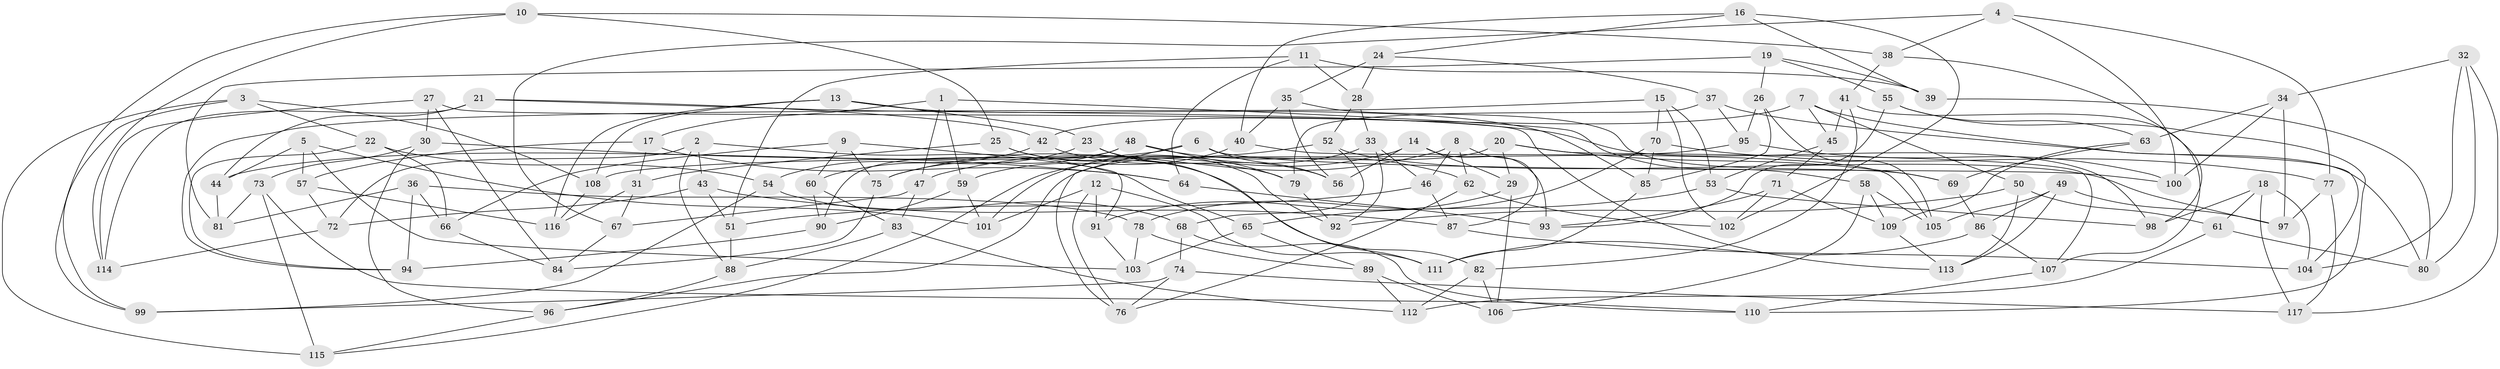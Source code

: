 // coarse degree distribution, {7: 0.16666666666666666, 8: 0.1111111111111111, 9: 0.16666666666666666, 6: 0.08333333333333333, 5: 0.1388888888888889, 10: 0.1111111111111111, 4: 0.1111111111111111, 11: 0.027777777777777776, 3: 0.05555555555555555, 2: 0.027777777777777776}
// Generated by graph-tools (version 1.1) at 2025/54/03/04/25 22:54:02]
// undirected, 117 vertices, 234 edges
graph export_dot {
  node [color=gray90,style=filled];
  1;
  2;
  3;
  4;
  5;
  6;
  7;
  8;
  9;
  10;
  11;
  12;
  13;
  14;
  15;
  16;
  17;
  18;
  19;
  20;
  21;
  22;
  23;
  24;
  25;
  26;
  27;
  28;
  29;
  30;
  31;
  32;
  33;
  34;
  35;
  36;
  37;
  38;
  39;
  40;
  41;
  42;
  43;
  44;
  45;
  46;
  47;
  48;
  49;
  50;
  51;
  52;
  53;
  54;
  55;
  56;
  57;
  58;
  59;
  60;
  61;
  62;
  63;
  64;
  65;
  66;
  67;
  68;
  69;
  70;
  71;
  72;
  73;
  74;
  75;
  76;
  77;
  78;
  79;
  80;
  81;
  82;
  83;
  84;
  85;
  86;
  87;
  88;
  89;
  90;
  91;
  92;
  93;
  94;
  95;
  96;
  97;
  98;
  99;
  100;
  101;
  102;
  103;
  104;
  105;
  106;
  107;
  108;
  109;
  110;
  111;
  112;
  113;
  114;
  115;
  116;
  117;
  1 -- 47;
  1 -- 17;
  1 -- 59;
  1 -- 58;
  2 -- 43;
  2 -- 72;
  2 -- 88;
  2 -- 65;
  3 -- 22;
  3 -- 108;
  3 -- 115;
  3 -- 99;
  4 -- 67;
  4 -- 77;
  4 -- 100;
  4 -- 38;
  5 -- 103;
  5 -- 57;
  5 -- 44;
  5 -- 101;
  6 -- 56;
  6 -- 100;
  6 -- 76;
  6 -- 44;
  7 -- 45;
  7 -- 42;
  7 -- 104;
  7 -- 50;
  8 -- 62;
  8 -- 47;
  8 -- 87;
  8 -- 46;
  9 -- 66;
  9 -- 91;
  9 -- 60;
  9 -- 75;
  10 -- 25;
  10 -- 114;
  10 -- 38;
  10 -- 99;
  11 -- 39;
  11 -- 28;
  11 -- 64;
  11 -- 51;
  12 -- 91;
  12 -- 111;
  12 -- 76;
  12 -- 101;
  13 -- 108;
  13 -- 85;
  13 -- 116;
  13 -- 23;
  14 -- 93;
  14 -- 56;
  14 -- 115;
  14 -- 29;
  15 -- 94;
  15 -- 70;
  15 -- 102;
  15 -- 53;
  16 -- 24;
  16 -- 102;
  16 -- 39;
  16 -- 40;
  17 -- 31;
  17 -- 64;
  17 -- 57;
  18 -- 98;
  18 -- 61;
  18 -- 104;
  18 -- 117;
  19 -- 81;
  19 -- 39;
  19 -- 26;
  19 -- 55;
  20 -- 69;
  20 -- 96;
  20 -- 29;
  20 -- 107;
  21 -- 44;
  21 -- 42;
  21 -- 114;
  21 -- 98;
  22 -- 66;
  22 -- 94;
  22 -- 54;
  23 -- 60;
  23 -- 56;
  23 -- 111;
  24 -- 35;
  24 -- 37;
  24 -- 28;
  25 -- 92;
  25 -- 82;
  25 -- 31;
  26 -- 95;
  26 -- 105;
  26 -- 85;
  27 -- 113;
  27 -- 114;
  27 -- 84;
  27 -- 30;
  28 -- 33;
  28 -- 52;
  29 -- 91;
  29 -- 106;
  30 -- 96;
  30 -- 73;
  30 -- 64;
  31 -- 116;
  31 -- 67;
  32 -- 80;
  32 -- 104;
  32 -- 34;
  32 -- 117;
  33 -- 101;
  33 -- 92;
  33 -- 46;
  34 -- 63;
  34 -- 97;
  34 -- 100;
  35 -- 69;
  35 -- 40;
  35 -- 56;
  36 -- 94;
  36 -- 66;
  36 -- 78;
  36 -- 81;
  37 -- 80;
  37 -- 95;
  37 -- 79;
  38 -- 41;
  38 -- 98;
  39 -- 80;
  40 -- 105;
  40 -- 59;
  41 -- 82;
  41 -- 107;
  41 -- 45;
  42 -- 54;
  42 -- 79;
  43 -- 72;
  43 -- 51;
  43 -- 87;
  44 -- 81;
  45 -- 53;
  45 -- 71;
  46 -- 87;
  46 -- 51;
  47 -- 67;
  47 -- 83;
  48 -- 90;
  48 -- 62;
  48 -- 75;
  48 -- 79;
  49 -- 86;
  49 -- 105;
  49 -- 113;
  49 -- 97;
  50 -- 92;
  50 -- 61;
  50 -- 113;
  51 -- 88;
  52 -- 75;
  52 -- 97;
  52 -- 68;
  53 -- 65;
  53 -- 98;
  54 -- 68;
  54 -- 99;
  55 -- 110;
  55 -- 93;
  55 -- 63;
  57 -- 72;
  57 -- 116;
  58 -- 105;
  58 -- 106;
  58 -- 109;
  59 -- 101;
  59 -- 90;
  60 -- 83;
  60 -- 90;
  61 -- 112;
  61 -- 80;
  62 -- 76;
  62 -- 102;
  63 -- 69;
  63 -- 109;
  64 -- 93;
  65 -- 103;
  65 -- 89;
  66 -- 84;
  67 -- 84;
  68 -- 110;
  68 -- 74;
  69 -- 86;
  70 -- 77;
  70 -- 85;
  70 -- 78;
  71 -- 109;
  71 -- 102;
  71 -- 93;
  72 -- 114;
  73 -- 81;
  73 -- 110;
  73 -- 115;
  74 -- 99;
  74 -- 117;
  74 -- 76;
  75 -- 84;
  77 -- 117;
  77 -- 97;
  78 -- 103;
  78 -- 89;
  79 -- 92;
  82 -- 106;
  82 -- 112;
  83 -- 112;
  83 -- 88;
  85 -- 111;
  86 -- 111;
  86 -- 107;
  87 -- 104;
  88 -- 96;
  89 -- 106;
  89 -- 112;
  90 -- 94;
  91 -- 103;
  95 -- 100;
  95 -- 108;
  96 -- 115;
  107 -- 110;
  108 -- 116;
  109 -- 113;
}
